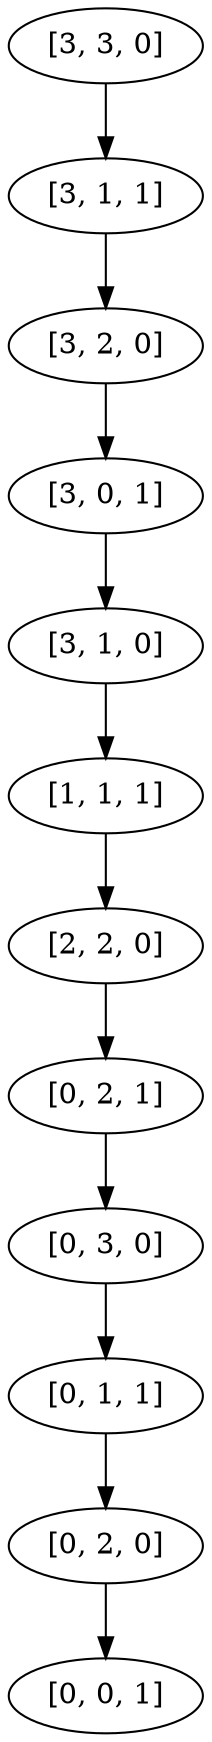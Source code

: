 digraph tree {
    "[3, 3, 0]";
    "[3, 1, 1]";
    "[3, 2, 0]";
    "[3, 0, 1]";
    "[3, 1, 0]";
    "[1, 1, 1]";
    "[2, 2, 0]";
    "[0, 2, 1]";
    "[0, 3, 0]";
    "[0, 1, 1]";
    "[0, 2, 0]";
    "[0, 0, 1]";
    "[3, 3, 0]" -> "[3, 1, 1]";
    "[3, 1, 1]" -> "[3, 2, 0]";
    "[3, 2, 0]" -> "[3, 0, 1]";
    "[3, 0, 1]" -> "[3, 1, 0]";
    "[3, 1, 0]" -> "[1, 1, 1]";
    "[1, 1, 1]" -> "[2, 2, 0]";
    "[2, 2, 0]" -> "[0, 2, 1]";
    "[0, 2, 1]" -> "[0, 3, 0]";
    "[0, 3, 0]" -> "[0, 1, 1]";
    "[0, 1, 1]" -> "[0, 2, 0]";
    "[0, 2, 0]" -> "[0, 0, 1]";
}
